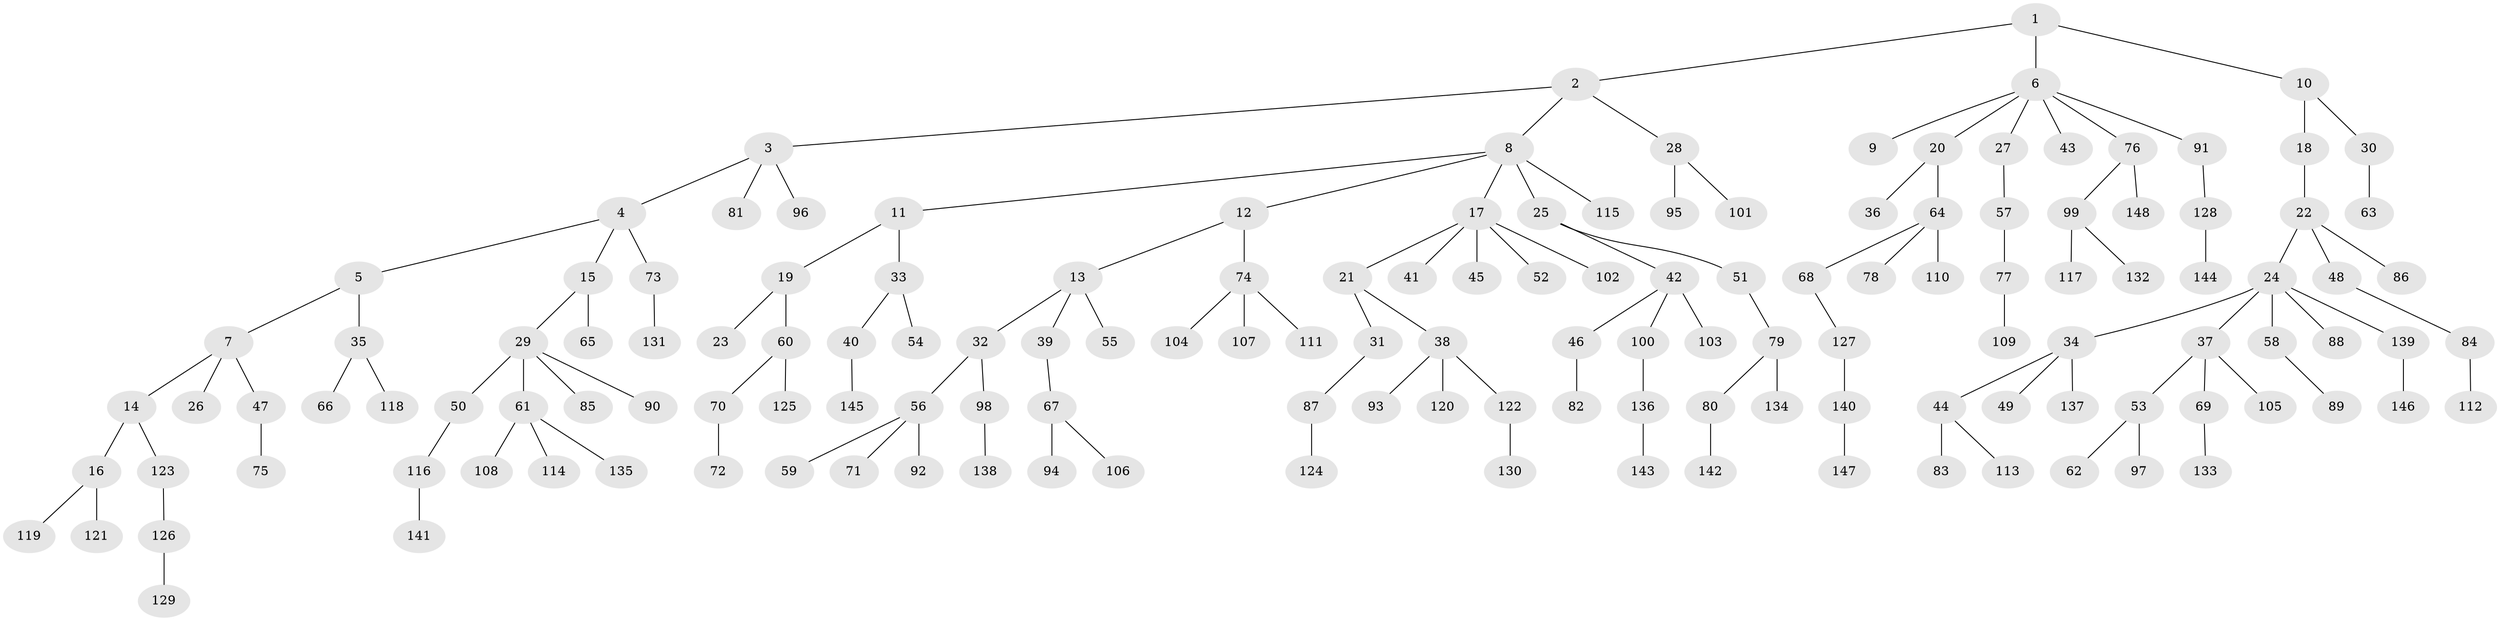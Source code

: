 // Generated by graph-tools (version 1.1) at 2025/26/03/09/25 03:26:31]
// undirected, 148 vertices, 147 edges
graph export_dot {
graph [start="1"]
  node [color=gray90,style=filled];
  1;
  2;
  3;
  4;
  5;
  6;
  7;
  8;
  9;
  10;
  11;
  12;
  13;
  14;
  15;
  16;
  17;
  18;
  19;
  20;
  21;
  22;
  23;
  24;
  25;
  26;
  27;
  28;
  29;
  30;
  31;
  32;
  33;
  34;
  35;
  36;
  37;
  38;
  39;
  40;
  41;
  42;
  43;
  44;
  45;
  46;
  47;
  48;
  49;
  50;
  51;
  52;
  53;
  54;
  55;
  56;
  57;
  58;
  59;
  60;
  61;
  62;
  63;
  64;
  65;
  66;
  67;
  68;
  69;
  70;
  71;
  72;
  73;
  74;
  75;
  76;
  77;
  78;
  79;
  80;
  81;
  82;
  83;
  84;
  85;
  86;
  87;
  88;
  89;
  90;
  91;
  92;
  93;
  94;
  95;
  96;
  97;
  98;
  99;
  100;
  101;
  102;
  103;
  104;
  105;
  106;
  107;
  108;
  109;
  110;
  111;
  112;
  113;
  114;
  115;
  116;
  117;
  118;
  119;
  120;
  121;
  122;
  123;
  124;
  125;
  126;
  127;
  128;
  129;
  130;
  131;
  132;
  133;
  134;
  135;
  136;
  137;
  138;
  139;
  140;
  141;
  142;
  143;
  144;
  145;
  146;
  147;
  148;
  1 -- 2;
  1 -- 6;
  1 -- 10;
  2 -- 3;
  2 -- 8;
  2 -- 28;
  3 -- 4;
  3 -- 81;
  3 -- 96;
  4 -- 5;
  4 -- 15;
  4 -- 73;
  5 -- 7;
  5 -- 35;
  6 -- 9;
  6 -- 20;
  6 -- 27;
  6 -- 43;
  6 -- 76;
  6 -- 91;
  7 -- 14;
  7 -- 26;
  7 -- 47;
  8 -- 11;
  8 -- 12;
  8 -- 17;
  8 -- 25;
  8 -- 115;
  10 -- 18;
  10 -- 30;
  11 -- 19;
  11 -- 33;
  12 -- 13;
  12 -- 74;
  13 -- 32;
  13 -- 39;
  13 -- 55;
  14 -- 16;
  14 -- 123;
  15 -- 29;
  15 -- 65;
  16 -- 119;
  16 -- 121;
  17 -- 21;
  17 -- 41;
  17 -- 45;
  17 -- 52;
  17 -- 102;
  18 -- 22;
  19 -- 23;
  19 -- 60;
  20 -- 36;
  20 -- 64;
  21 -- 31;
  21 -- 38;
  22 -- 24;
  22 -- 48;
  22 -- 86;
  24 -- 34;
  24 -- 37;
  24 -- 58;
  24 -- 88;
  24 -- 139;
  25 -- 42;
  25 -- 51;
  27 -- 57;
  28 -- 95;
  28 -- 101;
  29 -- 50;
  29 -- 61;
  29 -- 85;
  29 -- 90;
  30 -- 63;
  31 -- 87;
  32 -- 56;
  32 -- 98;
  33 -- 40;
  33 -- 54;
  34 -- 44;
  34 -- 49;
  34 -- 137;
  35 -- 66;
  35 -- 118;
  37 -- 53;
  37 -- 69;
  37 -- 105;
  38 -- 93;
  38 -- 120;
  38 -- 122;
  39 -- 67;
  40 -- 145;
  42 -- 46;
  42 -- 100;
  42 -- 103;
  44 -- 83;
  44 -- 113;
  46 -- 82;
  47 -- 75;
  48 -- 84;
  50 -- 116;
  51 -- 79;
  53 -- 62;
  53 -- 97;
  56 -- 59;
  56 -- 71;
  56 -- 92;
  57 -- 77;
  58 -- 89;
  60 -- 70;
  60 -- 125;
  61 -- 108;
  61 -- 114;
  61 -- 135;
  64 -- 68;
  64 -- 78;
  64 -- 110;
  67 -- 94;
  67 -- 106;
  68 -- 127;
  69 -- 133;
  70 -- 72;
  73 -- 131;
  74 -- 104;
  74 -- 107;
  74 -- 111;
  76 -- 99;
  76 -- 148;
  77 -- 109;
  79 -- 80;
  79 -- 134;
  80 -- 142;
  84 -- 112;
  87 -- 124;
  91 -- 128;
  98 -- 138;
  99 -- 117;
  99 -- 132;
  100 -- 136;
  116 -- 141;
  122 -- 130;
  123 -- 126;
  126 -- 129;
  127 -- 140;
  128 -- 144;
  136 -- 143;
  139 -- 146;
  140 -- 147;
}
